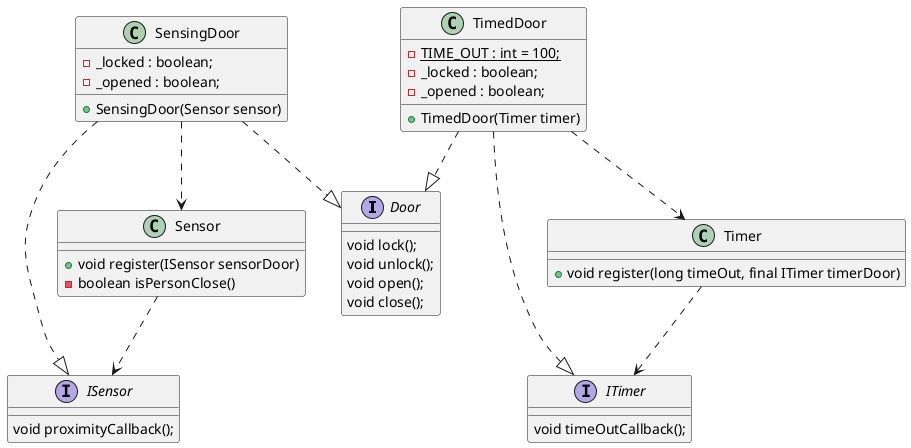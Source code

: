 @startuml
interface Door {
    void lock();
    void unlock();
    void open();
    void close();
}
interface ISensor {
    void proximityCallback();
}
interface ITimer {
    void timeOutCallback();
}
class Sensor {
    + void register(ISensor sensorDoor)
    - boolean isPersonClose()
}
class Timer {
    + void register(long timeOut, final ITimer timerDoor)
}
class SensingDoor {
    - _locked : boolean;
    - _opened : boolean;
    + SensingDoor(Sensor sensor)
}
class TimedDoor {
    - {static} TIME_OUT : int = 100;
    - _locked : boolean;
    - _opened : boolean;
    + TimedDoor(Timer timer)
}
SensingDoor ..|> Door
TimedDoor ..|> Door
SensingDoor ..|> ISensor
TimedDoor ..|> ITimer
SensingDoor ..> Sensor
TimedDoor ..> Timer
Sensor ..> ISensor
Timer ..> ITimer
@enduml